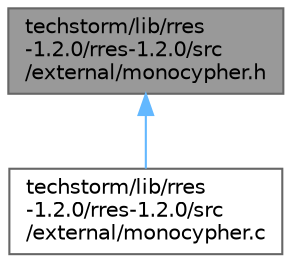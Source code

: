 digraph "techstorm/lib/rres-1.2.0/rres-1.2.0/src/external/monocypher.h"
{
 // LATEX_PDF_SIZE
  bgcolor="transparent";
  edge [fontname=Helvetica,fontsize=10,labelfontname=Helvetica,labelfontsize=10];
  node [fontname=Helvetica,fontsize=10,shape=box,height=0.2,width=0.4];
  Node1 [id="Node000001",label="techstorm/lib/rres\l-1.2.0/rres-1.2.0/src\l/external/monocypher.h",height=0.2,width=0.4,color="gray40", fillcolor="grey60", style="filled", fontcolor="black",tooltip=" "];
  Node1 -> Node2 [id="edge1_Node000001_Node000002",dir="back",color="steelblue1",style="solid",tooltip=" "];
  Node2 [id="Node000002",label="techstorm/lib/rres\l-1.2.0/rres-1.2.0/src\l/external/monocypher.c",height=0.2,width=0.4,color="grey40", fillcolor="white", style="filled",URL="$monocypher_8c.html",tooltip=" "];
}

